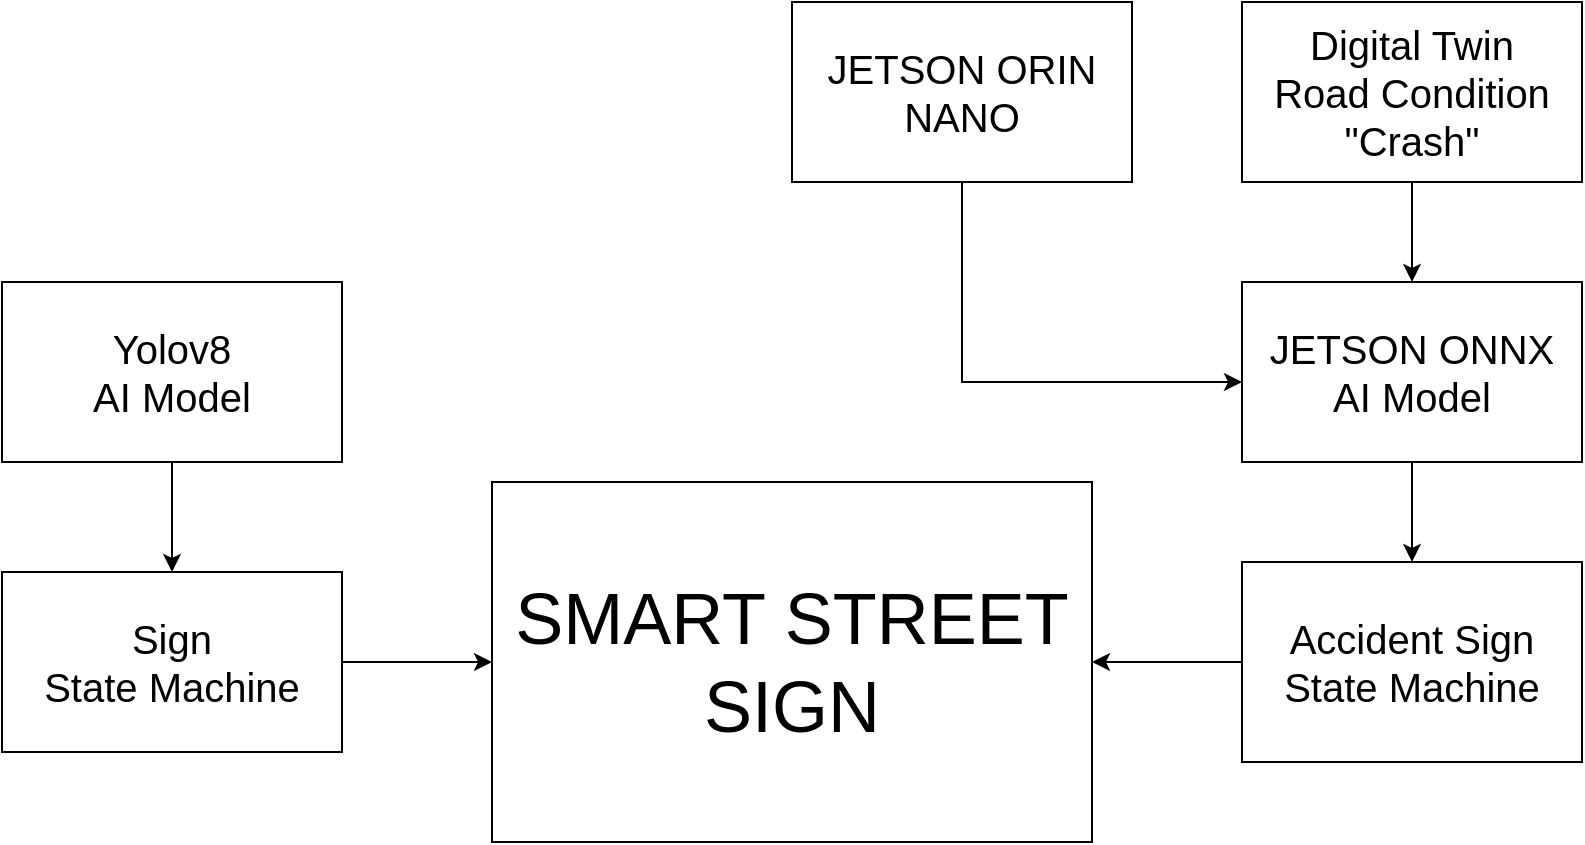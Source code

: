 <mxfile version="27.0.2">
  <diagram name="Pagina-1" id="pLMQxYtYHDT-WoBm7KbR">
    <mxGraphModel dx="865" dy="451" grid="1" gridSize="10" guides="1" tooltips="1" connect="1" arrows="1" fold="1" page="1" pageScale="1" pageWidth="850" pageHeight="1100" math="0" shadow="0">
      <root>
        <mxCell id="0" />
        <mxCell id="1" parent="0" />
        <mxCell id="gOzWwmSiV0_BP6L1e8d4-13" style="edgeStyle=orthogonalEdgeStyle;rounded=0;orthogonalLoop=1;jettySize=auto;html=1;" edge="1" parent="1" source="gOzWwmSiV0_BP6L1e8d4-2" target="gOzWwmSiV0_BP6L1e8d4-3">
          <mxGeometry relative="1" as="geometry" />
        </mxCell>
        <mxCell id="gOzWwmSiV0_BP6L1e8d4-2" value="&lt;font style=&quot;font-size: 20px;&quot;&gt;Sign&lt;/font&gt;&lt;div&gt;&lt;font style=&quot;font-size: 20px;&quot;&gt;State Machine&lt;/font&gt;&lt;/div&gt;" style="rounded=0;whiteSpace=wrap;html=1;" vertex="1" parent="1">
          <mxGeometry x="30" y="305" width="170" height="90" as="geometry" />
        </mxCell>
        <mxCell id="gOzWwmSiV0_BP6L1e8d4-3" value="&lt;font style=&quot;font-size: 36px;&quot;&gt;SMART STREET SIGN&lt;/font&gt;" style="rounded=0;whiteSpace=wrap;html=1;" vertex="1" parent="1">
          <mxGeometry x="275" y="260" width="300" height="180" as="geometry" />
        </mxCell>
        <mxCell id="gOzWwmSiV0_BP6L1e8d4-14" style="edgeStyle=orthogonalEdgeStyle;rounded=0;orthogonalLoop=1;jettySize=auto;html=1;" edge="1" parent="1" source="gOzWwmSiV0_BP6L1e8d4-4" target="gOzWwmSiV0_BP6L1e8d4-3">
          <mxGeometry relative="1" as="geometry" />
        </mxCell>
        <mxCell id="gOzWwmSiV0_BP6L1e8d4-4" value="&lt;font style=&quot;font-size: 20px;&quot;&gt;Accident Sign State Machine&lt;/font&gt;" style="rounded=0;whiteSpace=wrap;html=1;" vertex="1" parent="1">
          <mxGeometry x="650" y="300" width="170" height="100" as="geometry" />
        </mxCell>
        <mxCell id="gOzWwmSiV0_BP6L1e8d4-12" style="edgeStyle=orthogonalEdgeStyle;rounded=0;orthogonalLoop=1;jettySize=auto;html=1;" edge="1" parent="1" source="gOzWwmSiV0_BP6L1e8d4-8" target="gOzWwmSiV0_BP6L1e8d4-2">
          <mxGeometry relative="1" as="geometry" />
        </mxCell>
        <mxCell id="gOzWwmSiV0_BP6L1e8d4-8" value="&lt;span style=&quot;font-size: 20px;&quot;&gt;Yolov8&lt;br&gt;AI Model&lt;/span&gt;" style="rounded=0;whiteSpace=wrap;html=1;" vertex="1" parent="1">
          <mxGeometry x="30" y="160" width="170" height="90" as="geometry" />
        </mxCell>
        <mxCell id="gOzWwmSiV0_BP6L1e8d4-15" style="edgeStyle=orthogonalEdgeStyle;rounded=0;orthogonalLoop=1;jettySize=auto;html=1;" edge="1" parent="1" source="gOzWwmSiV0_BP6L1e8d4-9" target="gOzWwmSiV0_BP6L1e8d4-4">
          <mxGeometry relative="1" as="geometry" />
        </mxCell>
        <mxCell id="gOzWwmSiV0_BP6L1e8d4-9" value="&lt;span style=&quot;font-size: 20px;&quot;&gt;JETSON ONNX&lt;br&gt;AI Model&lt;/span&gt;" style="rounded=0;whiteSpace=wrap;html=1;" vertex="1" parent="1">
          <mxGeometry x="650" y="160" width="170" height="90" as="geometry" />
        </mxCell>
        <mxCell id="gOzWwmSiV0_BP6L1e8d4-17" style="edgeStyle=orthogonalEdgeStyle;rounded=0;orthogonalLoop=1;jettySize=auto;html=1;" edge="1" parent="1" source="gOzWwmSiV0_BP6L1e8d4-10" target="gOzWwmSiV0_BP6L1e8d4-9">
          <mxGeometry relative="1" as="geometry">
            <Array as="points">
              <mxPoint x="510" y="210" />
            </Array>
          </mxGeometry>
        </mxCell>
        <mxCell id="gOzWwmSiV0_BP6L1e8d4-10" value="&lt;span style=&quot;font-size: 20px;&quot;&gt;JETSON ORIN NANO&lt;/span&gt;" style="rounded=0;whiteSpace=wrap;html=1;" vertex="1" parent="1">
          <mxGeometry x="425" y="20" width="170" height="90" as="geometry" />
        </mxCell>
        <mxCell id="gOzWwmSiV0_BP6L1e8d4-16" style="edgeStyle=orthogonalEdgeStyle;rounded=0;orthogonalLoop=1;jettySize=auto;html=1;" edge="1" parent="1" source="gOzWwmSiV0_BP6L1e8d4-11" target="gOzWwmSiV0_BP6L1e8d4-9">
          <mxGeometry relative="1" as="geometry" />
        </mxCell>
        <mxCell id="gOzWwmSiV0_BP6L1e8d4-11" value="&lt;span style=&quot;font-size: 20px;&quot;&gt;Digital Twin&lt;br&gt;Road Condition&lt;br&gt;&quot;Crash&quot;&lt;/span&gt;" style="rounded=0;whiteSpace=wrap;html=1;" vertex="1" parent="1">
          <mxGeometry x="650" y="20" width="170" height="90" as="geometry" />
        </mxCell>
      </root>
    </mxGraphModel>
  </diagram>
</mxfile>

